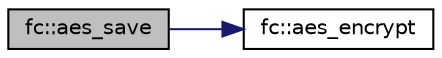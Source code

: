 digraph "fc::aes_save"
{
  edge [fontname="Helvetica",fontsize="10",labelfontname="Helvetica",labelfontsize="10"];
  node [fontname="Helvetica",fontsize="10",shape=record];
  rankdir="LR";
  Node5 [label="fc::aes_save",height=0.2,width=0.4,color="black", fillcolor="grey75", style="filled", fontcolor="black"];
  Node5 -> Node6 [color="midnightblue",fontsize="10",style="solid"];
  Node6 [label="fc::aes_encrypt",height=0.2,width=0.4,color="black", fillcolor="white", style="filled",URL="$namespacefc.html#a71eea521fccf7c6c7a01402d66de6a3f"];
}
